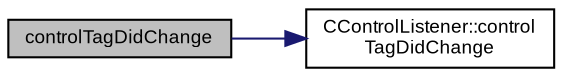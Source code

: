 digraph "controlTagDidChange"
{
  bgcolor="transparent";
  edge [fontname="Arial",fontsize="9",labelfontname="Arial",labelfontsize="9"];
  node [fontname="Arial",fontsize="9",shape=record];
  rankdir="LR";
  Node1 [label="controlTagDidChange",height=0.2,width=0.4,color="black", fillcolor="grey75", style="filled" fontcolor="black"];
  Node1 -> Node2 [color="midnightblue",fontsize="9",style="solid",fontname="Arial"];
  Node2 [label="CControlListener::control\lTagDidChange",height=0.2,width=0.4,color="black",URL="$class_c_control_listener.html#a5364294b8713db3404281ded7bff60d7"];
}

